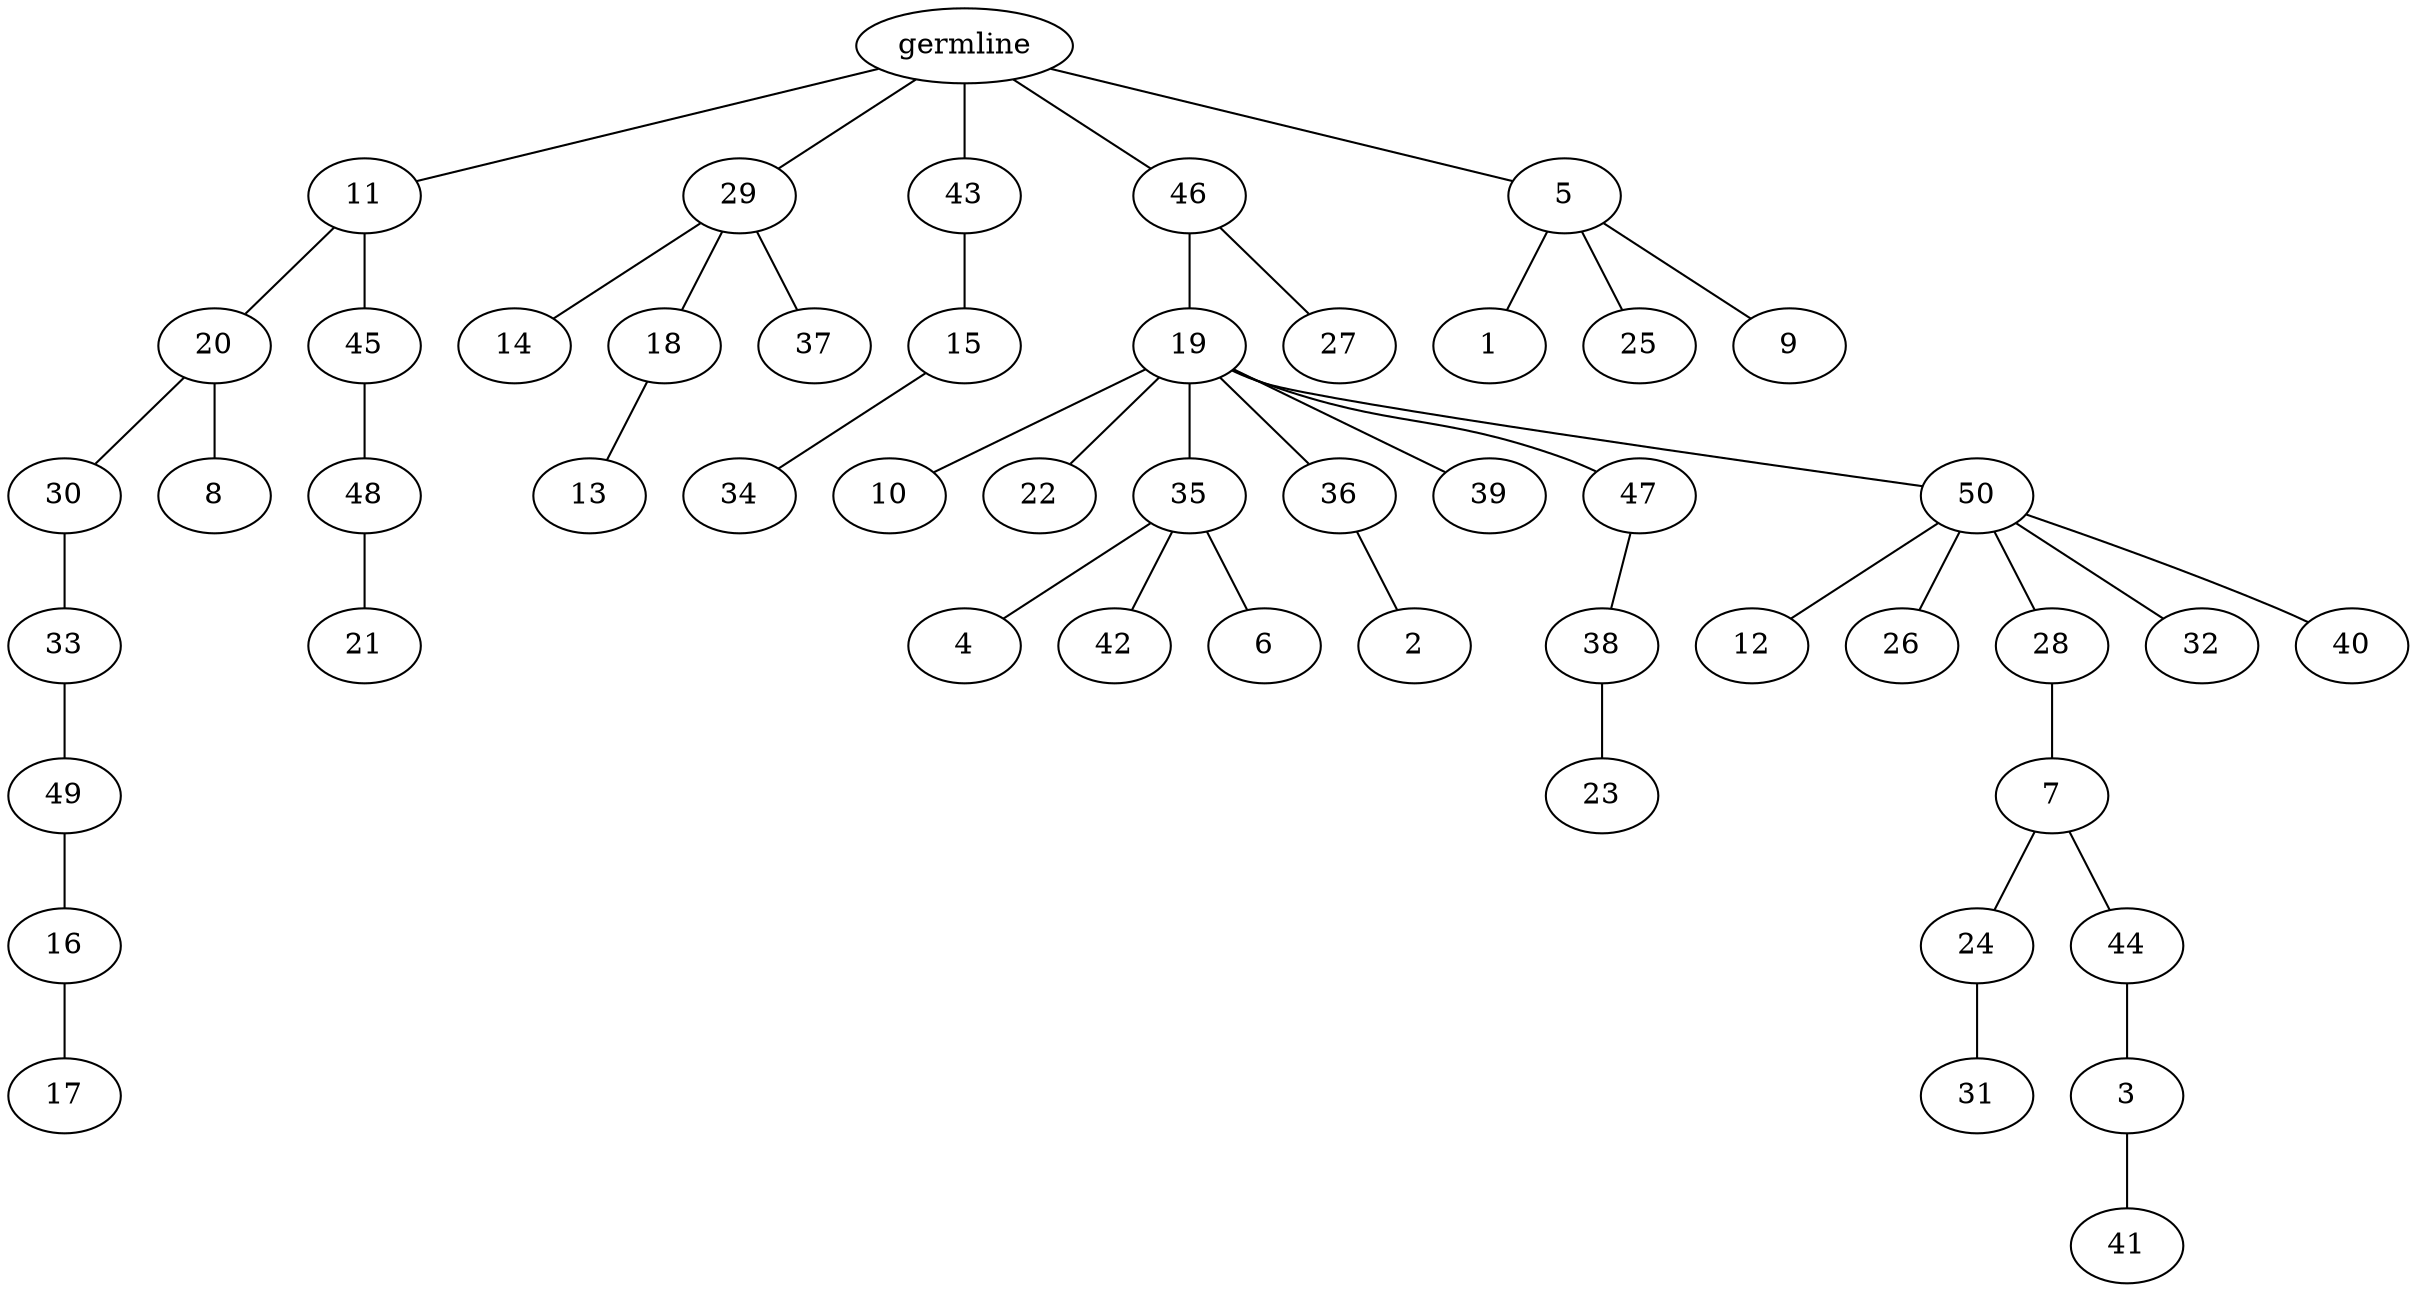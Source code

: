 graph tree {
    "140651313941136" [label="germline"];
    "140651301402752" [label="11"];
    "140651301401408" [label="20"];
    "140651301403280" [label="30"];
    "140651301401648" [label="33"];
    "140651310237776" [label="49"];
    "140651310239168" [label="16"];
    "140651310235904" [label="17"];
    "140651301403808" [label="8"];
    "140651301402944" [label="45"];
    "140651310236720" [label="48"];
    "140651310237296" [label="21"];
    "140651301401984" [label="29"];
    "140651310235808" [label="14"];
    "140651310239312" [label="18"];
    "140651310236384" [label="13"];
    "140651310237824" [label="37"];
    "140651301401120" [label="43"];
    "140651310238976" [label="15"];
    "140651310235712" [label="34"];
    "140651310237968" [label="46"];
    "140651310236240" [label="19"];
    "140651310237536" [label="10"];
    "140651310238352" [label="22"];
    "140651310236672" [label="35"];
    "140651301656848" [label="4"];
    "140651301656560" [label="42"];
    "140651301655360" [label="6"];
    "140651310236432" [label="36"];
    "140651301658096" [label="2"];
    "140651301658192" [label="39"];
    "140651301656656" [label="47"];
    "140651301655168" [label="38"];
    "140651312537216" [label="23"];
    "140651301655696" [label="50"];
    "140651301654736" [label="12"];
    "140651301657664" [label="26"];
    "140651301655024" [label="28"];
    "140651301655840" [label="7"];
    "140651301655264" [label="24"];
    "140651301657472" [label="31"];
    "140651301654880" [label="44"];
    "140651301658000" [label="3"];
    "140651301655792" [label="41"];
    "140651301656512" [label="32"];
    "140651301655408" [label="40"];
    "140651310236576" [label="27"];
    "140651310238448" [label="5"];
    "140651301655120" [label="1"];
    "140651301655504" [label="25"];
    "140651301654976" [label="9"];
    "140651313941136" -- "140651301402752";
    "140651313941136" -- "140651301401984";
    "140651313941136" -- "140651301401120";
    "140651313941136" -- "140651310237968";
    "140651313941136" -- "140651310238448";
    "140651301402752" -- "140651301401408";
    "140651301402752" -- "140651301402944";
    "140651301401408" -- "140651301403280";
    "140651301401408" -- "140651301403808";
    "140651301403280" -- "140651301401648";
    "140651301401648" -- "140651310237776";
    "140651310237776" -- "140651310239168";
    "140651310239168" -- "140651310235904";
    "140651301402944" -- "140651310236720";
    "140651310236720" -- "140651310237296";
    "140651301401984" -- "140651310235808";
    "140651301401984" -- "140651310239312";
    "140651301401984" -- "140651310237824";
    "140651310239312" -- "140651310236384";
    "140651301401120" -- "140651310238976";
    "140651310238976" -- "140651310235712";
    "140651310237968" -- "140651310236240";
    "140651310237968" -- "140651310236576";
    "140651310236240" -- "140651310237536";
    "140651310236240" -- "140651310238352";
    "140651310236240" -- "140651310236672";
    "140651310236240" -- "140651310236432";
    "140651310236240" -- "140651301658192";
    "140651310236240" -- "140651301656656";
    "140651310236240" -- "140651301655696";
    "140651310236672" -- "140651301656848";
    "140651310236672" -- "140651301656560";
    "140651310236672" -- "140651301655360";
    "140651310236432" -- "140651301658096";
    "140651301656656" -- "140651301655168";
    "140651301655168" -- "140651312537216";
    "140651301655696" -- "140651301654736";
    "140651301655696" -- "140651301657664";
    "140651301655696" -- "140651301655024";
    "140651301655696" -- "140651301656512";
    "140651301655696" -- "140651301655408";
    "140651301655024" -- "140651301655840";
    "140651301655840" -- "140651301655264";
    "140651301655840" -- "140651301654880";
    "140651301655264" -- "140651301657472";
    "140651301654880" -- "140651301658000";
    "140651301658000" -- "140651301655792";
    "140651310238448" -- "140651301655120";
    "140651310238448" -- "140651301655504";
    "140651310238448" -- "140651301654976";
}
